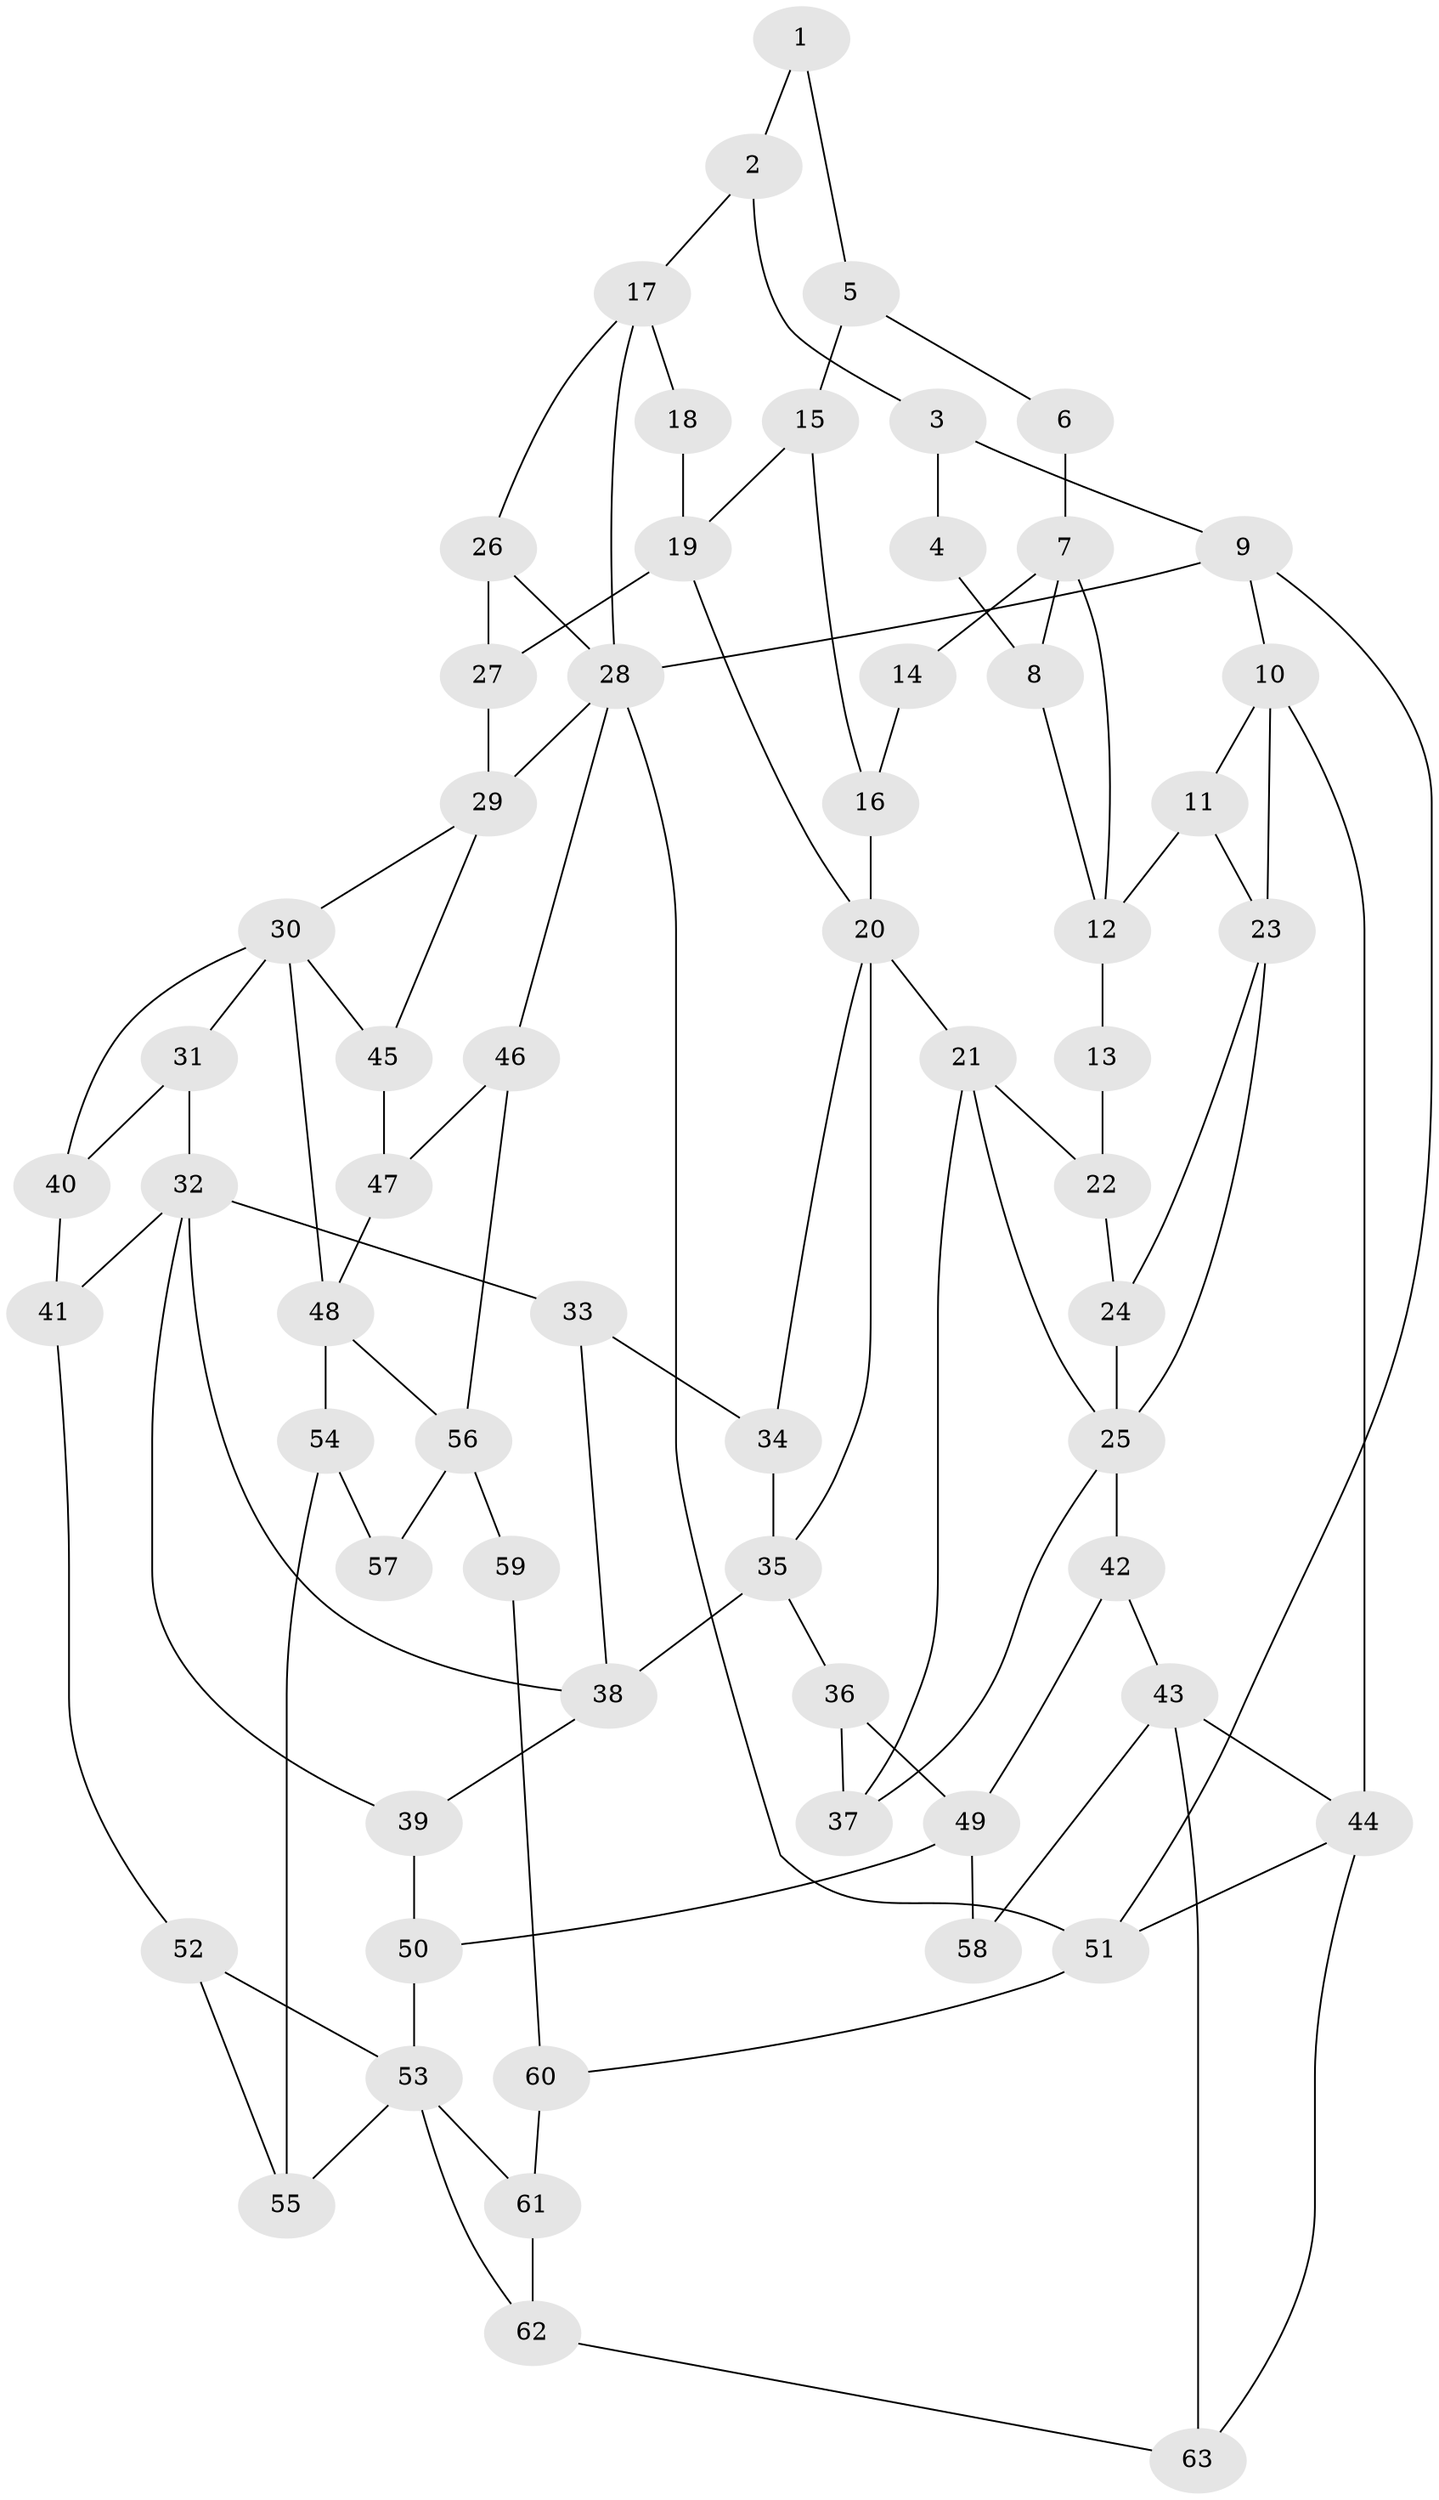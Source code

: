 // original degree distribution, {3: 0.015873015873015872, 6: 0.23809523809523808, 5: 0.49206349206349204, 4: 0.25396825396825395}
// Generated by graph-tools (version 1.1) at 2025/38/03/09/25 02:38:35]
// undirected, 63 vertices, 105 edges
graph export_dot {
graph [start="1"]
  node [color=gray90,style=filled];
  1;
  2;
  3;
  4;
  5;
  6;
  7;
  8;
  9;
  10;
  11;
  12;
  13;
  14;
  15;
  16;
  17;
  18;
  19;
  20;
  21;
  22;
  23;
  24;
  25;
  26;
  27;
  28;
  29;
  30;
  31;
  32;
  33;
  34;
  35;
  36;
  37;
  38;
  39;
  40;
  41;
  42;
  43;
  44;
  45;
  46;
  47;
  48;
  49;
  50;
  51;
  52;
  53;
  54;
  55;
  56;
  57;
  58;
  59;
  60;
  61;
  62;
  63;
  1 -- 2 [weight=1.0];
  1 -- 5 [weight=1.0];
  2 -- 3 [weight=1.0];
  2 -- 17 [weight=1.0];
  3 -- 4 [weight=1.0];
  3 -- 9 [weight=1.0];
  4 -- 8 [weight=1.0];
  5 -- 6 [weight=1.0];
  5 -- 15 [weight=1.0];
  6 -- 7 [weight=2.0];
  7 -- 8 [weight=1.0];
  7 -- 12 [weight=1.0];
  7 -- 14 [weight=2.0];
  8 -- 12 [weight=1.0];
  9 -- 10 [weight=1.0];
  9 -- 28 [weight=1.0];
  9 -- 51 [weight=1.0];
  10 -- 11 [weight=1.0];
  10 -- 23 [weight=1.0];
  10 -- 44 [weight=1.0];
  11 -- 12 [weight=2.0];
  11 -- 23 [weight=1.0];
  12 -- 13 [weight=2.0];
  13 -- 22 [weight=1.0];
  14 -- 16 [weight=1.0];
  15 -- 16 [weight=1.0];
  15 -- 19 [weight=1.0];
  16 -- 20 [weight=1.0];
  17 -- 18 [weight=1.0];
  17 -- 26 [weight=1.0];
  17 -- 28 [weight=1.0];
  18 -- 19 [weight=2.0];
  19 -- 20 [weight=1.0];
  19 -- 27 [weight=2.0];
  20 -- 21 [weight=2.0];
  20 -- 34 [weight=1.0];
  20 -- 35 [weight=1.0];
  21 -- 22 [weight=1.0];
  21 -- 25 [weight=1.0];
  21 -- 37 [weight=1.0];
  22 -- 24 [weight=1.0];
  23 -- 24 [weight=1.0];
  23 -- 25 [weight=1.0];
  24 -- 25 [weight=1.0];
  25 -- 37 [weight=1.0];
  25 -- 42 [weight=2.0];
  26 -- 27 [weight=2.0];
  26 -- 28 [weight=1.0];
  27 -- 29 [weight=2.0];
  28 -- 29 [weight=1.0];
  28 -- 46 [weight=1.0];
  28 -- 51 [weight=1.0];
  29 -- 30 [weight=1.0];
  29 -- 45 [weight=1.0];
  30 -- 31 [weight=1.0];
  30 -- 40 [weight=1.0];
  30 -- 45 [weight=1.0];
  30 -- 48 [weight=2.0];
  31 -- 32 [weight=1.0];
  31 -- 40 [weight=1.0];
  32 -- 33 [weight=1.0];
  32 -- 38 [weight=1.0];
  32 -- 39 [weight=1.0];
  32 -- 41 [weight=1.0];
  33 -- 34 [weight=1.0];
  33 -- 38 [weight=2.0];
  34 -- 35 [weight=1.0];
  35 -- 36 [weight=1.0];
  35 -- 38 [weight=2.0];
  36 -- 37 [weight=1.0];
  36 -- 49 [weight=1.0];
  38 -- 39 [weight=1.0];
  39 -- 50 [weight=1.0];
  40 -- 41 [weight=1.0];
  41 -- 52 [weight=1.0];
  42 -- 43 [weight=2.0];
  42 -- 49 [weight=1.0];
  43 -- 44 [weight=1.0];
  43 -- 58 [weight=2.0];
  43 -- 63 [weight=1.0];
  44 -- 51 [weight=1.0];
  44 -- 63 [weight=1.0];
  45 -- 47 [weight=1.0];
  46 -- 47 [weight=1.0];
  46 -- 56 [weight=1.0];
  47 -- 48 [weight=1.0];
  48 -- 54 [weight=1.0];
  48 -- 56 [weight=1.0];
  49 -- 50 [weight=2.0];
  49 -- 58 [weight=1.0];
  50 -- 53 [weight=2.0];
  51 -- 60 [weight=1.0];
  52 -- 53 [weight=1.0];
  52 -- 55 [weight=1.0];
  53 -- 55 [weight=1.0];
  53 -- 61 [weight=1.0];
  53 -- 62 [weight=1.0];
  54 -- 55 [weight=1.0];
  54 -- 57 [weight=1.0];
  56 -- 57 [weight=2.0];
  56 -- 59 [weight=2.0];
  59 -- 60 [weight=1.0];
  60 -- 61 [weight=1.0];
  61 -- 62 [weight=1.0];
  62 -- 63 [weight=1.0];
}
